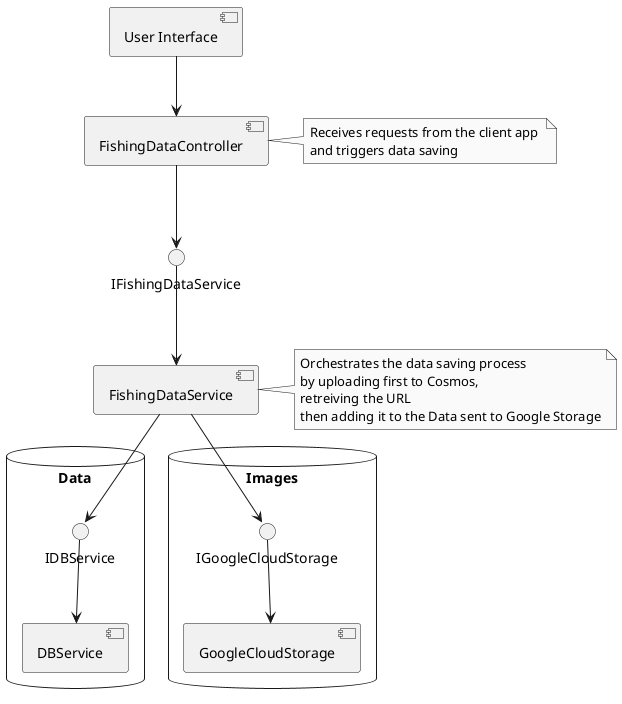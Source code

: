 @startuml

!define AzureBlue #007FFF
!define GoogleGreen #0F9D58
!define APIOrange #FF7F50

skinparam monochrome true

[User Interface]
[FishingDataController]
[FishingDataService]
database Data {
[DBService]
() "IDBService" as IDBService
}
database Images{
[GoogleCloudStorage]
() "IGoogleCloudStorage" as IGoogleCloudStorage
}
() "IFishingDataService" as IFishingDataService


[User Interface] --> [FishingDataController]
[FishingDataController] --> IFishingDataService
IFishingDataService --> FishingDataService
[FishingDataService] --> IDBService
FishingDataService --> IGoogleCloudStorage
IGoogleCloudStorage --> GoogleCloudStorage
IDBService --> DBService


note right of [FishingDataController] 
Receives requests from the client app 
and triggers data saving
end note

note right of FishingDataService  
Orchestrates the data saving process 
by uploading first to Cosmos, 
retreiving the URL 
then adding it to the Data sent to Google Storage
end note


@enduml
